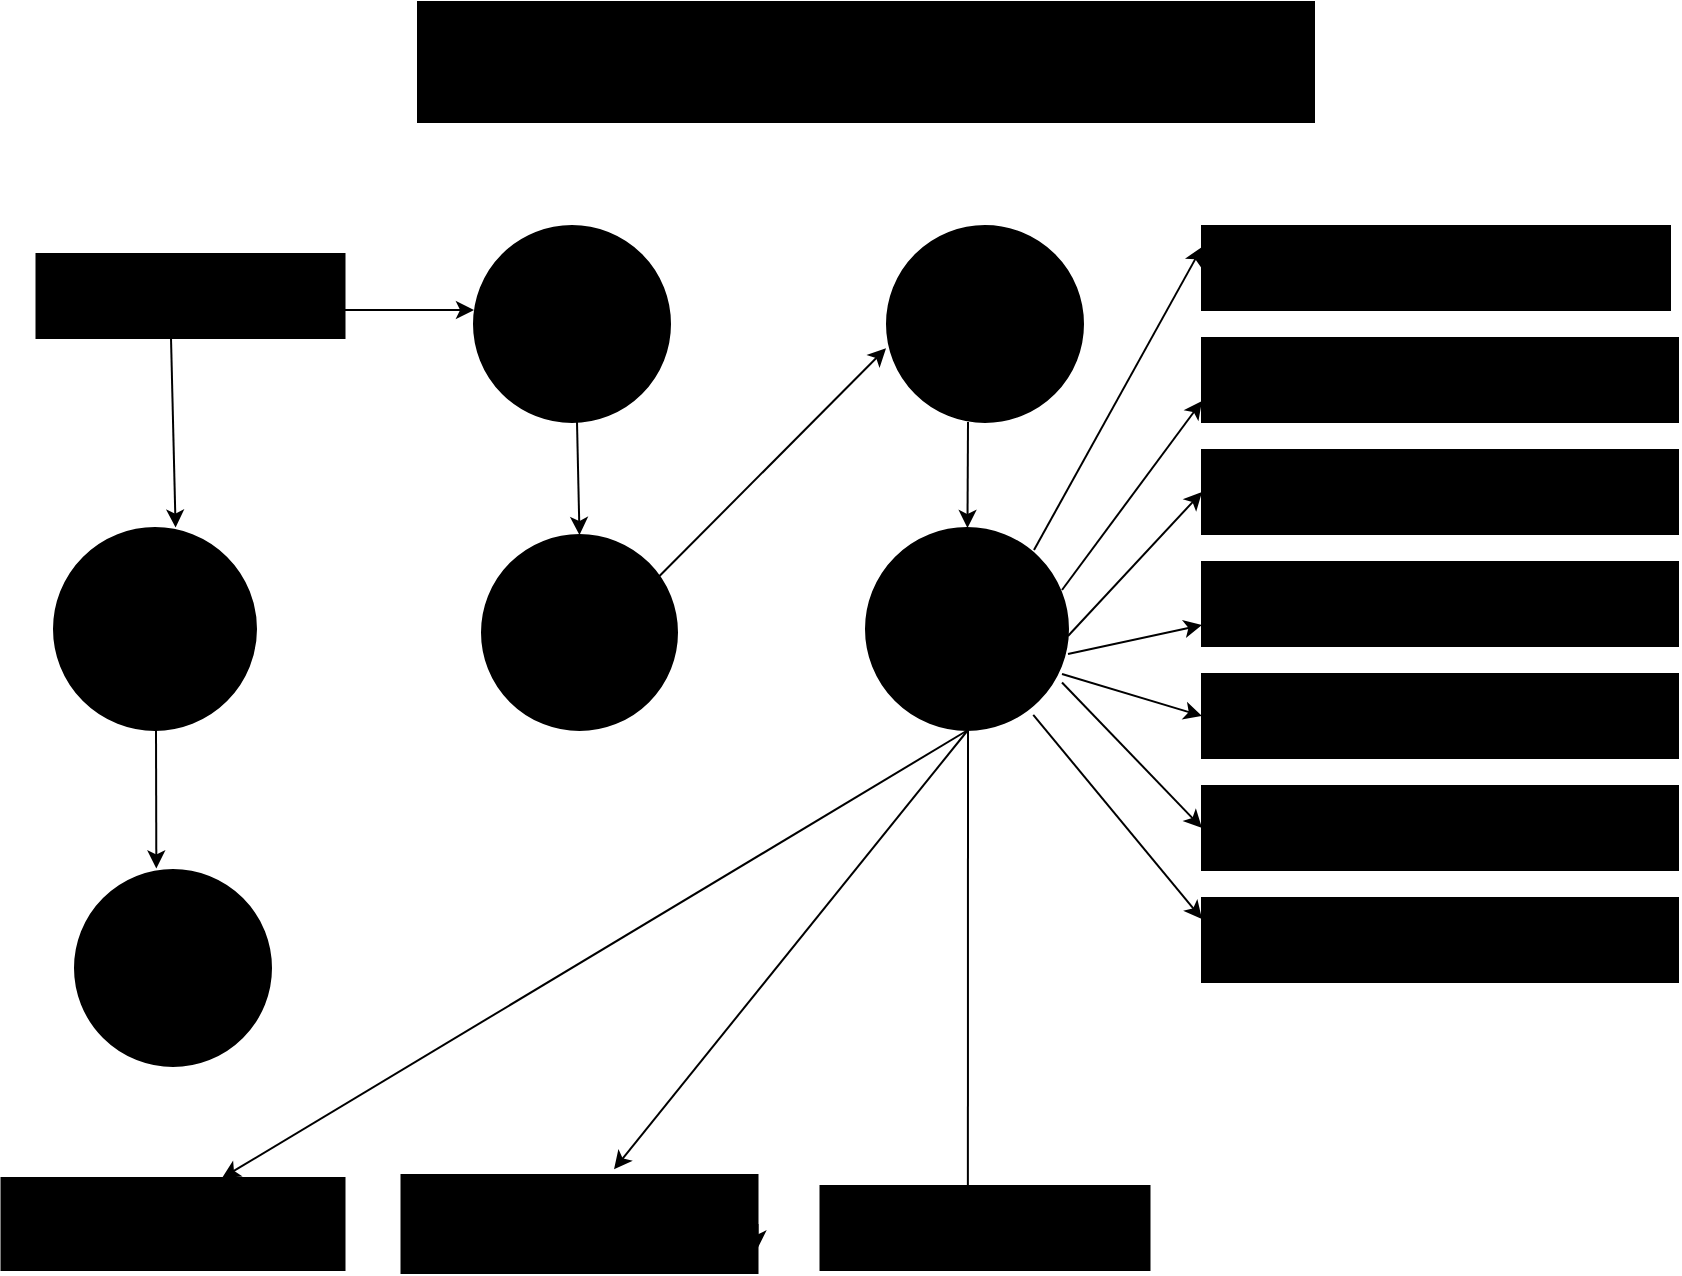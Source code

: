 <mxfile version="28.0.7">
  <diagram name="Page-1" id="HdtFRXUh1uFC-UkyMDsX">
    <mxGraphModel dx="1034" dy="570" grid="1" gridSize="14" guides="1" tooltips="1" connect="1" arrows="1" fold="1" page="1" pageScale="1" pageWidth="850" pageHeight="1100" math="0" shadow="0">
      <root>
        <mxCell id="0" />
        <mxCell id="1" parent="0" />
        <mxCell id="oAu8jeY3y31fhomywneg-1" value="&lt;font style=&quot;font-size: 24px;&quot;&gt;&lt;font style=&quot;&quot;&gt;S&lt;/font&gt;&lt;font style=&quot;&quot;&gt;tudent Information System&lt;/font&gt;&lt;/font&gt;" style="rounded=0;whiteSpace=wrap;html=1;fillColor=light-dark(#000000,#FF521A);" vertex="1" parent="1">
          <mxGeometry x="224" y="56" width="448" height="60" as="geometry" />
        </mxCell>
        <mxCell id="oAu8jeY3y31fhomywneg-4" value="&lt;font style=&quot;font-size: 14px;&quot;&gt;Manage Timetable&lt;/font&gt;&lt;div&gt;&lt;font size=&quot;3&quot;&gt;Details&lt;/font&gt;&lt;/div&gt;" style="rounded=0;whiteSpace=wrap;html=1;fillColor=light-dark(#000000,#FF521A);" vertex="1" parent="1">
          <mxGeometry x="616" y="168" width="234" height="42" as="geometry" />
        </mxCell>
        <mxCell id="oAu8jeY3y31fhomywneg-5" value="&lt;font style=&quot;font-size: 14px;&quot;&gt;Manage Attendence&amp;nbsp;&lt;/font&gt;&lt;div&gt;&lt;font size=&quot;3&quot;&gt;details&lt;/font&gt;&lt;/div&gt;" style="rounded=0;whiteSpace=wrap;html=1;fillColor=light-dark(#000000,#FF521A);" vertex="1" parent="1">
          <mxGeometry x="616" y="224" width="238" height="42" as="geometry" />
        </mxCell>
        <mxCell id="oAu8jeY3y31fhomywneg-6" value="&lt;font style=&quot;font-size: 14px;&quot;&gt;Manage Class Details&lt;/font&gt;" style="rounded=0;whiteSpace=wrap;html=1;fillColor=light-dark(#000000,#FF521A);" vertex="1" parent="1">
          <mxGeometry x="616" y="280" width="238" height="42" as="geometry" />
        </mxCell>
        <mxCell id="oAu8jeY3y31fhomywneg-8" value="&lt;font style=&quot;font-size: 14px;&quot;&gt;Manage Student&lt;/font&gt;&lt;div&gt;&lt;font size=&quot;3&quot;&gt;Details&lt;/font&gt;&lt;/div&gt;" style="rounded=0;whiteSpace=wrap;html=1;fillColor=light-dark(#000000,#FF521A);" vertex="1" parent="1">
          <mxGeometry x="616" y="336" width="238" height="42" as="geometry" />
        </mxCell>
        <mxCell id="oAu8jeY3y31fhomywneg-9" value="&lt;font style=&quot;font-size: 14px;&quot;&gt;Manage Fees Details&lt;/font&gt;" style="rounded=0;whiteSpace=wrap;html=1;fillColor=light-dark(#000000,#FF521A);" vertex="1" parent="1">
          <mxGeometry x="616" y="392" width="238" height="42" as="geometry" />
        </mxCell>
        <mxCell id="oAu8jeY3y31fhomywneg-10" value="&lt;font style=&quot;font-size: 14px;&quot;&gt;Manage Teacher&lt;/font&gt;&lt;div&gt;&lt;font size=&quot;3&quot;&gt;Profiles&lt;/font&gt;&lt;/div&gt;" style="rounded=0;whiteSpace=wrap;html=1;fillColor=light-dark(#000000,#FF521A);" vertex="1" parent="1">
          <mxGeometry x="616" y="448" width="238" height="42" as="geometry" />
        </mxCell>
        <mxCell id="oAu8jeY3y31fhomywneg-12" value="&lt;font style=&quot;font-size: 14px;&quot;&gt;Manage Report&lt;/font&gt;" style="rounded=0;whiteSpace=wrap;html=1;fillColor=light-dark(#000000,#FF521A);" vertex="1" parent="1">
          <mxGeometry x="616" y="504" width="238" height="42" as="geometry" />
        </mxCell>
        <mxCell id="oAu8jeY3y31fhomywneg-13" value="&lt;font style=&quot;font-size: 14px;&quot;&gt;Admin&lt;/font&gt;" style="rounded=0;whiteSpace=wrap;html=1;fillColor=light-dark(#000000,#FF521A);" vertex="1" parent="1">
          <mxGeometry x="33.25" y="182" width="154" height="42" as="geometry" />
        </mxCell>
        <mxCell id="oAu8jeY3y31fhomywneg-14" value="&lt;font style=&quot;font-size: 14px;&quot;&gt;Login to&lt;/font&gt;&lt;div&gt;&lt;font size=&quot;3&quot;&gt;Modules&lt;/font&gt;&lt;/div&gt;" style="ellipse;whiteSpace=wrap;html=1;aspect=fixed;fillColor=light-dark(#000000,#FF521A);" vertex="1" parent="1">
          <mxGeometry x="252" y="168" width="98" height="98" as="geometry" />
        </mxCell>
        <mxCell id="oAu8jeY3y31fhomywneg-15" value="&lt;font style=&quot;font-size: 14px;&quot;&gt;Check&lt;/font&gt;&lt;div&gt;&lt;font size=&quot;3&quot;&gt;Credentials&lt;/font&gt;&lt;/div&gt;" style="ellipse;whiteSpace=wrap;html=1;aspect=fixed;fillColor=light-dark(#000000,#FF521A);" vertex="1" parent="1">
          <mxGeometry x="256" y="322.5" width="97.5" height="97.5" as="geometry" />
        </mxCell>
        <mxCell id="oAu8jeY3y31fhomywneg-16" value="&lt;font style=&quot;font-size: 14px;&quot;&gt;Manage&lt;/font&gt;&lt;div&gt;&lt;font size=&quot;3&quot;&gt;&amp;nbsp;modules&lt;/font&gt;&lt;/div&gt;" style="ellipse;whiteSpace=wrap;html=1;aspect=fixed;fillColor=light-dark(#000000,#FF521A);" vertex="1" parent="1">
          <mxGeometry x="448" y="319" width="101" height="101" as="geometry" />
        </mxCell>
        <mxCell id="oAu8jeY3y31fhomywneg-17" value="&lt;font style=&quot;font-size: 14px;&quot;&gt;Check roles&lt;/font&gt;&lt;div&gt;&lt;font size=&quot;3&quot;&gt;Access&lt;/font&gt;&lt;/div&gt;" style="ellipse;whiteSpace=wrap;html=1;aspect=fixed;fillColor=light-dark(#000000,#FF521A);" vertex="1" parent="1">
          <mxGeometry x="458.5" y="168" width="98" height="98" as="geometry" />
        </mxCell>
        <mxCell id="oAu8jeY3y31fhomywneg-18" value="&lt;font style=&quot;font-size: 14px;&quot;&gt;Forgot&lt;/font&gt;&lt;div&gt;&lt;font size=&quot;3&quot;&gt;Password&lt;/font&gt;&lt;/div&gt;" style="ellipse;whiteSpace=wrap;html=1;aspect=fixed;fillColor=light-dark(#000000,#FF521A);" vertex="1" parent="1">
          <mxGeometry x="42" y="319" width="101" height="101" as="geometry" />
        </mxCell>
        <mxCell id="oAu8jeY3y31fhomywneg-19" value="&lt;font style=&quot;font-size: 14px;&quot;&gt;Send Email&lt;/font&gt;&lt;div&gt;&lt;font size=&quot;3&quot;&gt;to User&lt;/font&gt;&lt;/div&gt;" style="ellipse;whiteSpace=wrap;html=1;aspect=fixed;fillColor=light-dark(#000000,#FF521A);" vertex="1" parent="1">
          <mxGeometry x="52.5" y="490" width="98" height="98" as="geometry" />
        </mxCell>
        <mxCell id="oAu8jeY3y31fhomywneg-20" value="&lt;font style=&quot;font-size: 14px;&quot;&gt;Manage System&amp;nbsp;&lt;/font&gt;&lt;div&gt;&lt;font size=&quot;3&quot;&gt;Admins&lt;/font&gt;&lt;/div&gt;" style="rounded=0;whiteSpace=wrap;html=1;fillColor=light-dark(#000000,#FF521A);" vertex="1" parent="1">
          <mxGeometry x="15.75" y="644" width="171.5" height="46" as="geometry" />
        </mxCell>
        <mxCell id="oAu8jeY3y31fhomywneg-21" value="&lt;font style=&quot;font-size: 14px;&quot;&gt;Manage Roles of&lt;/font&gt;&lt;div&gt;&lt;font size=&quot;3&quot;&gt;User&lt;/font&gt;&lt;/div&gt;" style="rounded=0;whiteSpace=wrap;html=1;fillColor=light-dark(#000000,#FF521A);" vertex="1" parent="1">
          <mxGeometry x="215.75" y="642.5" width="178" height="49" as="geometry" />
        </mxCell>
        <mxCell id="oAu8jeY3y31fhomywneg-22" value="&lt;font style=&quot;font-size: 14px;&quot;&gt;Manage User&amp;nbsp;&lt;/font&gt;&lt;div&gt;&lt;font size=&quot;3&quot;&gt;Permission&lt;/font&gt;&lt;/div&gt;" style="rounded=0;whiteSpace=wrap;html=1;fillColor=light-dark(#000000,#FF521A);" vertex="1" parent="1">
          <mxGeometry x="425.25" y="648" width="164.5" height="42" as="geometry" />
        </mxCell>
        <mxCell id="oAu8jeY3y31fhomywneg-23" style="edgeStyle=orthogonalEdgeStyle;rounded=0;orthogonalLoop=1;jettySize=auto;html=1;exitX=1;exitY=0.5;exitDx=0;exitDy=0;entryX=1;entryY=0.75;entryDx=0;entryDy=0;" edge="1" parent="1" source="oAu8jeY3y31fhomywneg-21" target="oAu8jeY3y31fhomywneg-21">
          <mxGeometry relative="1" as="geometry" />
        </mxCell>
        <mxCell id="oAu8jeY3y31fhomywneg-24" value="" style="endArrow=classic;html=1;rounded=0;entryX=0;entryY=0.25;entryDx=0;entryDy=0;" edge="1" parent="1" target="oAu8jeY3y31fhomywneg-4">
          <mxGeometry width="50" height="50" relative="1" as="geometry">
            <mxPoint x="532" y="330" as="sourcePoint" />
            <mxPoint x="574" y="294" as="targetPoint" />
          </mxGeometry>
        </mxCell>
        <mxCell id="oAu8jeY3y31fhomywneg-27" value="" style="endArrow=classic;html=1;rounded=0;entryX=0;entryY=0.75;entryDx=0;entryDy=0;" edge="1" parent="1" target="oAu8jeY3y31fhomywneg-5">
          <mxGeometry width="50" height="50" relative="1" as="geometry">
            <mxPoint x="546" y="350" as="sourcePoint" />
            <mxPoint x="596" y="294" as="targetPoint" />
          </mxGeometry>
        </mxCell>
        <mxCell id="oAu8jeY3y31fhomywneg-28" value="" style="endArrow=classic;html=1;rounded=0;entryX=0;entryY=0.5;entryDx=0;entryDy=0;" edge="1" parent="1" target="oAu8jeY3y31fhomywneg-6">
          <mxGeometry width="50" height="50" relative="1" as="geometry">
            <mxPoint x="549" y="373" as="sourcePoint" />
            <mxPoint x="599" y="322.5" as="targetPoint" />
          </mxGeometry>
        </mxCell>
        <mxCell id="oAu8jeY3y31fhomywneg-29" value="" style="endArrow=classic;html=1;rounded=0;entryX=0;entryY=0.75;entryDx=0;entryDy=0;" edge="1" parent="1" target="oAu8jeY3y31fhomywneg-8">
          <mxGeometry width="50" height="50" relative="1" as="geometry">
            <mxPoint x="549" y="382" as="sourcePoint" />
            <mxPoint x="599" y="332" as="targetPoint" />
          </mxGeometry>
        </mxCell>
        <mxCell id="oAu8jeY3y31fhomywneg-30" value="" style="endArrow=classic;html=1;rounded=0;entryX=0;entryY=0.5;entryDx=0;entryDy=0;" edge="1" parent="1" target="oAu8jeY3y31fhomywneg-9">
          <mxGeometry width="50" height="50" relative="1" as="geometry">
            <mxPoint x="546" y="392" as="sourcePoint" />
            <mxPoint x="596" y="342" as="targetPoint" />
          </mxGeometry>
        </mxCell>
        <mxCell id="oAu8jeY3y31fhomywneg-31" value="" style="endArrow=classic;html=1;rounded=0;entryX=0;entryY=0.5;entryDx=0;entryDy=0;" edge="1" parent="1" target="oAu8jeY3y31fhomywneg-10">
          <mxGeometry width="50" height="50" relative="1" as="geometry">
            <mxPoint x="546" y="396.25" as="sourcePoint" />
            <mxPoint x="596" y="346.25" as="targetPoint" />
          </mxGeometry>
        </mxCell>
        <mxCell id="oAu8jeY3y31fhomywneg-32" value="" style="endArrow=classic;html=1;rounded=0;exitX=0.828;exitY=0.925;exitDx=0;exitDy=0;exitPerimeter=0;entryX=0;entryY=0.25;entryDx=0;entryDy=0;" edge="1" parent="1" source="oAu8jeY3y31fhomywneg-16" target="oAu8jeY3y31fhomywneg-12">
          <mxGeometry width="50" height="50" relative="1" as="geometry">
            <mxPoint x="532" y="414" as="sourcePoint" />
            <mxPoint x="582" y="364" as="targetPoint" />
          </mxGeometry>
        </mxCell>
        <mxCell id="oAu8jeY3y31fhomywneg-33" value="" style="endArrow=classic;html=1;rounded=0;" edge="1" parent="1" target="oAu8jeY3y31fhomywneg-16">
          <mxGeometry width="50" height="50" relative="1" as="geometry">
            <mxPoint x="499" y="266" as="sourcePoint" />
            <mxPoint x="549" y="216" as="targetPoint" />
          </mxGeometry>
        </mxCell>
        <mxCell id="oAu8jeY3y31fhomywneg-35" value="" style="endArrow=classic;html=1;rounded=0;entryX=0.448;entryY=0.238;entryDx=0;entryDy=0;entryPerimeter=0;" edge="1" parent="1" target="oAu8jeY3y31fhomywneg-22">
          <mxGeometry width="50" height="50" relative="1" as="geometry">
            <mxPoint x="499" y="420" as="sourcePoint" />
            <mxPoint x="549" y="370" as="targetPoint" />
          </mxGeometry>
        </mxCell>
        <mxCell id="oAu8jeY3y31fhomywneg-37" value="" style="endArrow=classic;html=1;rounded=0;entryX=0.597;entryY=-0.059;entryDx=0;entryDy=0;entryPerimeter=0;" edge="1" parent="1" target="oAu8jeY3y31fhomywneg-21">
          <mxGeometry width="50" height="50" relative="1" as="geometry">
            <mxPoint x="499" y="420" as="sourcePoint" />
            <mxPoint x="549" y="370" as="targetPoint" />
          </mxGeometry>
        </mxCell>
        <mxCell id="oAu8jeY3y31fhomywneg-38" value="" style="endArrow=classic;html=1;rounded=0;entryX=0.643;entryY=0;entryDx=0;entryDy=0;entryPerimeter=0;" edge="1" parent="1" target="oAu8jeY3y31fhomywneg-20">
          <mxGeometry width="50" height="50" relative="1" as="geometry">
            <mxPoint x="499" y="420" as="sourcePoint" />
            <mxPoint x="549" y="370" as="targetPoint" />
          </mxGeometry>
        </mxCell>
        <mxCell id="oAu8jeY3y31fhomywneg-39" value="" style="endArrow=classic;html=1;rounded=0;entryX=-0.005;entryY=0.624;entryDx=0;entryDy=0;entryPerimeter=0;" edge="1" parent="1" target="oAu8jeY3y31fhomywneg-17">
          <mxGeometry width="50" height="50" relative="1" as="geometry">
            <mxPoint x="343.75" y="344" as="sourcePoint" />
            <mxPoint x="393.75" y="294" as="targetPoint" />
          </mxGeometry>
        </mxCell>
        <mxCell id="oAu8jeY3y31fhomywneg-40" value="" style="endArrow=classic;html=1;rounded=0;entryX=0.5;entryY=0;entryDx=0;entryDy=0;" edge="1" parent="1" target="oAu8jeY3y31fhomywneg-15">
          <mxGeometry width="50" height="50" relative="1" as="geometry">
            <mxPoint x="303.5" y="266" as="sourcePoint" />
            <mxPoint x="353.5" y="216" as="targetPoint" />
          </mxGeometry>
        </mxCell>
        <mxCell id="oAu8jeY3y31fhomywneg-41" value="" style="endArrow=classic;html=1;rounded=0;" edge="1" parent="1">
          <mxGeometry width="50" height="50" relative="1" as="geometry">
            <mxPoint x="187.25" y="210" as="sourcePoint" />
            <mxPoint x="252" y="210" as="targetPoint" />
          </mxGeometry>
        </mxCell>
        <mxCell id="oAu8jeY3y31fhomywneg-42" value="" style="endArrow=classic;html=1;rounded=0;entryX=0.602;entryY=-0.002;entryDx=0;entryDy=0;entryPerimeter=0;" edge="1" parent="1" target="oAu8jeY3y31fhomywneg-18">
          <mxGeometry width="50" height="50" relative="1" as="geometry">
            <mxPoint x="100.5" y="224" as="sourcePoint" />
            <mxPoint x="150.5" y="174" as="targetPoint" />
          </mxGeometry>
        </mxCell>
        <mxCell id="oAu8jeY3y31fhomywneg-43" value="" style="endArrow=classic;html=1;rounded=0;entryX=0.415;entryY=-0.008;entryDx=0;entryDy=0;entryPerimeter=0;" edge="1" parent="1" target="oAu8jeY3y31fhomywneg-19">
          <mxGeometry width="50" height="50" relative="1" as="geometry">
            <mxPoint x="93" y="420" as="sourcePoint" />
            <mxPoint x="143" y="370" as="targetPoint" />
          </mxGeometry>
        </mxCell>
      </root>
    </mxGraphModel>
  </diagram>
</mxfile>
